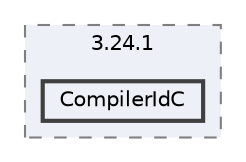 digraph "build/CMakeFiles/3.24.1/CompilerIdC"
{
 // LATEX_PDF_SIZE
  bgcolor="transparent";
  edge [fontname=Helvetica,fontsize=10,labelfontname=Helvetica,labelfontsize=10];
  node [fontname=Helvetica,fontsize=10,shape=box,height=0.2,width=0.4];
  compound=true
  subgraph clusterdir_980c2a994f2fc972fe445cccccb9d8f1 {
    graph [ bgcolor="#edf0f7", pencolor="grey50", label="3.24.1", fontname=Helvetica,fontsize=10 style="filled,dashed", URL="dir_980c2a994f2fc972fe445cccccb9d8f1.html",tooltip=""]
  dir_4a4ab4ae129643df3dc94a667e11d2a7 [label="CompilerIdC", fillcolor="#edf0f7", color="grey25", style="filled,bold", URL="dir_4a4ab4ae129643df3dc94a667e11d2a7.html",tooltip=""];
  }
}
